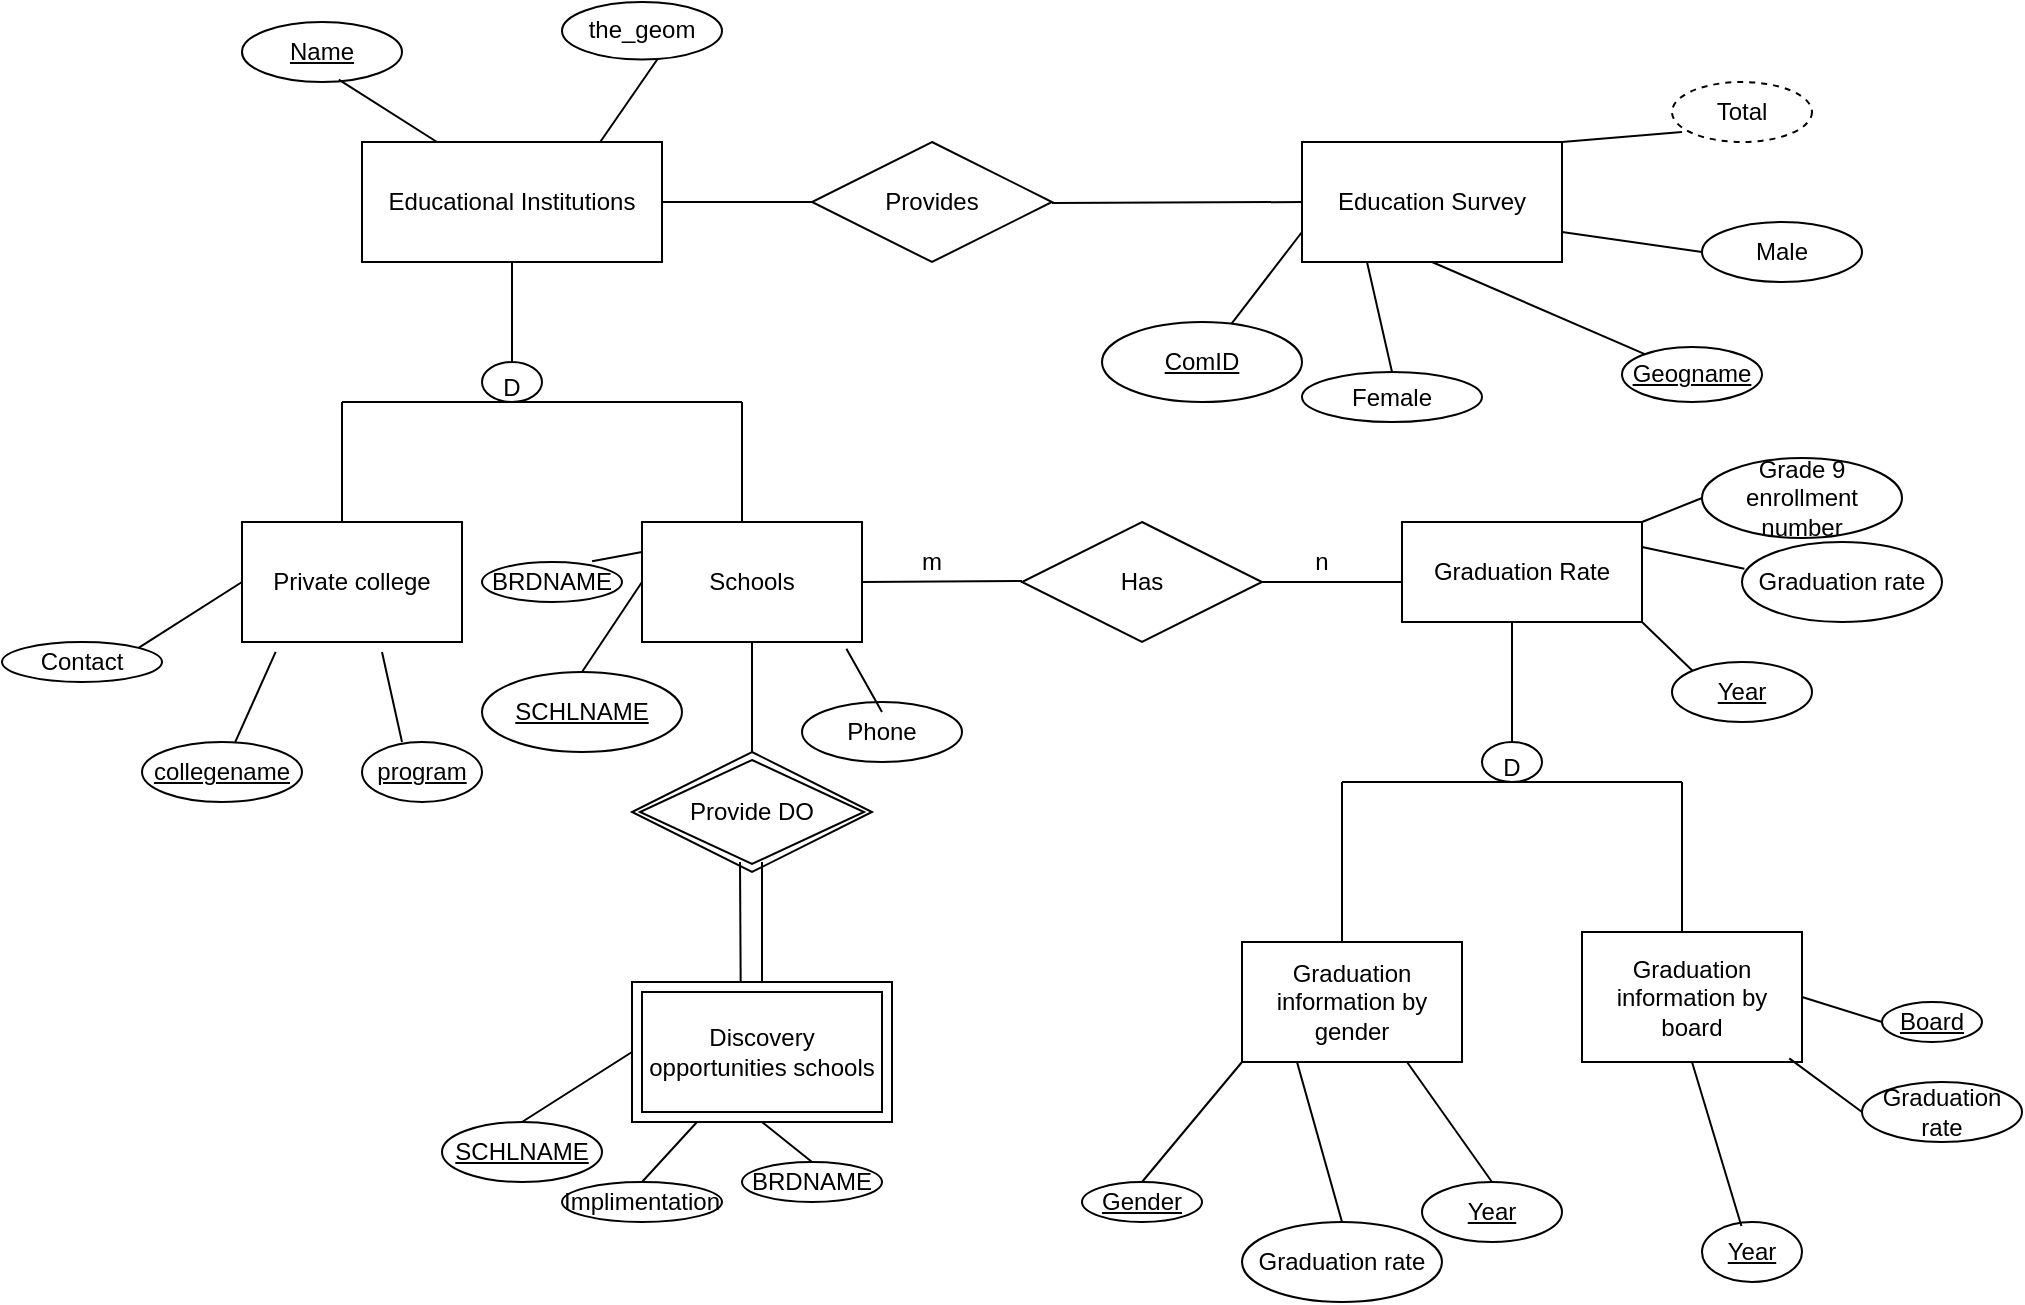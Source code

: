 <mxfile type="device" version="12.6.6"><diagram id="c3iDaQl7ug4QlgYvs7DA" name="Page-1"><mxGraphModel grid="1" dx="2484" dy="768" gridSize="10" guides="1" tooltips="1" connect="1" arrows="1" fold="1" page="1" pageScale="1" pageWidth="1100" pageHeight="850" math="0" shadow="0"><root><mxCell id="0"/><mxCell id="1" parent="0"/><mxCell id="LsVnC93Ihrhr6X8mvyPc-2" value="Educational Institutions" parent="1" vertex="1" style="whiteSpace=wrap;html=1;align=center;"><mxGeometry as="geometry" y="90" x="140" height="60" width="150"/></mxCell><mxCell id="LsVnC93Ihrhr6X8mvyPc-5" value="" parent="1" style="endArrow=none;html=1;rounded=0;exitX=0.5;exitY=1;exitDx=0;exitDy=0;" edge="1" source="LsVnC93Ihrhr6X8mvyPc-2"><mxGeometry as="geometry" relative="1"><mxPoint as="sourcePoint" y="170" x="140"/><mxPoint as="targetPoint" y="210" x="215"/></mxGeometry></mxCell><mxCell id="LsVnC93Ihrhr6X8mvyPc-6" value="" parent="1" vertex="1" style="ellipse;whiteSpace=wrap;html=1;"><mxGeometry as="geometry" y="200" x="200" height="20" width="30"/></mxCell><mxCell id="LsVnC93Ihrhr6X8mvyPc-7" value="D" parent="1" vertex="1" style="text;html=1;strokeColor=none;fillColor=none;align=center;verticalAlign=middle;whiteSpace=wrap;rounded=0;"><mxGeometry as="geometry" y="205" x="200" height="15" width="30"/></mxCell><mxCell id="LsVnC93Ihrhr6X8mvyPc-10" value="" parent="1" style="endArrow=none;html=1;" edge="1"><mxGeometry as="geometry" height="50" width="50" relative="1"><mxPoint as="sourcePoint" y="220" x="130"/><mxPoint as="targetPoint" y="220" x="330"/></mxGeometry></mxCell><mxCell id="LsVnC93Ihrhr6X8mvyPc-11" value="" parent="1" style="endArrow=none;html=1;" edge="1"><mxGeometry as="geometry" height="50" width="50" relative="1"><mxPoint as="sourcePoint" y="280" x="130"/><mxPoint as="targetPoint" y="220" x="130"/></mxGeometry></mxCell><mxCell id="LsVnC93Ihrhr6X8mvyPc-12" value="" parent="1" style="endArrow=none;html=1;" edge="1"><mxGeometry as="geometry" height="50" width="50" relative="1"><mxPoint as="sourcePoint" y="280" x="330"/><mxPoint as="targetPoint" y="220" x="330"/></mxGeometry></mxCell><mxCell id="LsVnC93Ihrhr6X8mvyPc-13" value="Private college" parent="1" vertex="1" style="whiteSpace=wrap;html=1;align=center;"><mxGeometry as="geometry" y="280" x="80" height="60" width="110"/></mxCell><mxCell id="LsVnC93Ihrhr6X8mvyPc-14" value="Schools" parent="1" vertex="1" style="whiteSpace=wrap;html=1;align=center;"><mxGeometry as="geometry" y="280" x="280" height="60" width="110"/></mxCell><mxCell id="LsVnC93Ihrhr6X8mvyPc-15" value="" parent="1" style="endArrow=none;html=1;rounded=0;exitX=0.5;exitY=1;exitDx=0;exitDy=0;" edge="1" source="LsVnC93Ihrhr6X8mvyPc-14" target="LsVnC93Ihrhr6X8mvyPc-16"><mxGeometry as="geometry" relative="1"><mxPoint as="sourcePoint" y="360" x="330"/><mxPoint as="targetPoint" y="360" x="240"/></mxGeometry></mxCell><mxCell id="LsVnC93Ihrhr6X8mvyPc-16" value="Provide DO" parent="1" vertex="1" style="shape=rhombus;double=1;perimeter=rhombusPerimeter;whiteSpace=wrap;html=1;align=center;"><mxGeometry as="geometry" y="395" x="275" height="60" width="120"/></mxCell><mxCell id="LsVnC93Ihrhr6X8mvyPc-17" value="Discovery opportunities schools" parent="1" vertex="1" style="shape=ext;margin=3;double=1;whiteSpace=wrap;html=1;align=center;"><mxGeometry as="geometry" y="510" x="275" height="70" width="130"/></mxCell><mxCell id="LsVnC93Ihrhr6X8mvyPc-18" value="" parent="1" style="endArrow=none;html=1;rounded=0;entryX=0.5;entryY=0;entryDx=0;entryDy=0;" edge="1" target="LsVnC93Ihrhr6X8mvyPc-17"><mxGeometry as="geometry" relative="1"><mxPoint as="sourcePoint" y="450" x="340"/><mxPoint as="targetPoint" y="600" x="230"/></mxGeometry></mxCell><mxCell id="LsVnC93Ihrhr6X8mvyPc-19" value="" parent="1" style="endArrow=none;html=1;rounded=0;entryX=0.418;entryY=0.003;entryDx=0;entryDy=0;entryPerimeter=0;" edge="1" target="LsVnC93Ihrhr6X8mvyPc-17"><mxGeometry as="geometry" relative="1"><mxPoint as="sourcePoint" y="450" x="329"/><mxPoint as="targetPoint" y="620" x="240"/></mxGeometry></mxCell><mxCell id="LsVnC93Ihrhr6X8mvyPc-20" value="Has" parent="1" vertex="1" style="shape=rhombus;perimeter=rhombusPerimeter;whiteSpace=wrap;html=1;align=center;"><mxGeometry as="geometry" y="280" x="470" height="60" width="120"/></mxCell><mxCell id="LsVnC93Ihrhr6X8mvyPc-21" value="Graduation Rate" parent="1" vertex="1" style="whiteSpace=wrap;html=1;align=center;"><mxGeometry as="geometry" y="280" x="660" height="50" width="120"/></mxCell><mxCell id="LsVnC93Ihrhr6X8mvyPc-22" value="" parent="1" style="endArrow=none;html=1;rounded=0;" edge="1"><mxGeometry as="geometry" relative="1"><mxPoint as="sourcePoint" y="310" x="390"/><mxPoint as="targetPoint" y="309.5" x="470"/></mxGeometry></mxCell><mxCell id="LsVnC93Ihrhr6X8mvyPc-23" value="" parent="1" style="endArrow=none;html=1;rounded=0;" edge="1"><mxGeometry as="geometry" relative="1"><mxPoint as="sourcePoint" y="310" x="590"/><mxPoint as="targetPoint" y="310" x="660"/></mxGeometry></mxCell><mxCell id="LsVnC93Ihrhr6X8mvyPc-24" value="n" parent="1" vertex="1" style="text;html=1;strokeColor=none;fillColor=none;align=center;verticalAlign=middle;whiteSpace=wrap;rounded=0;"><mxGeometry as="geometry" y="290" x="600" height="20" width="40"/></mxCell><mxCell id="LsVnC93Ihrhr6X8mvyPc-25" value="m" parent="1" vertex="1" style="text;html=1;strokeColor=none;fillColor=none;align=center;verticalAlign=middle;whiteSpace=wrap;rounded=0;"><mxGeometry as="geometry" y="290" x="405" height="20" width="40"/></mxCell><mxCell id="LsVnC93Ihrhr6X8mvyPc-26" value="" parent="1" vertex="1" style="ellipse;whiteSpace=wrap;html=1;"><mxGeometry as="geometry" y="390" x="700" height="20" width="30"/></mxCell><mxCell id="LsVnC93Ihrhr6X8mvyPc-27" value="D" parent="1" vertex="1" style="text;html=1;strokeColor=none;fillColor=none;align=center;verticalAlign=middle;whiteSpace=wrap;rounded=0;"><mxGeometry as="geometry" y="395" x="700" height="15" width="30"/></mxCell><mxCell id="LsVnC93Ihrhr6X8mvyPc-28" value="" parent="1" style="endArrow=none;html=1;rounded=0;exitX=0.5;exitY=1;exitDx=0;exitDy=0;" edge="1"><mxGeometry as="geometry" relative="1"><mxPoint as="sourcePoint" y="330" x="715"/><mxPoint as="targetPoint" y="390" x="715"/></mxGeometry></mxCell><mxCell id="LsVnC93Ihrhr6X8mvyPc-30" value="" parent="1" style="endArrow=none;html=1;rounded=0;" edge="1"><mxGeometry as="geometry" relative="1"><mxPoint as="sourcePoint" y="490" x="630"/><mxPoint as="targetPoint" y="410" x="630"/></mxGeometry></mxCell><mxCell id="LsVnC93Ihrhr6X8mvyPc-31" value="" parent="1" style="endArrow=none;html=1;rounded=0;" edge="1"><mxGeometry as="geometry" relative="1"><mxPoint as="sourcePoint" y="490" x="800"/><mxPoint as="targetPoint" y="410" x="800"/></mxGeometry></mxCell><mxCell id="LsVnC93Ihrhr6X8mvyPc-34" value="" parent="1" style="endArrow=none;html=1;rounded=0;" edge="1"><mxGeometry as="geometry" relative="1"><mxPoint as="sourcePoint" y="410" x="630"/><mxPoint as="targetPoint" y="410" x="800"/></mxGeometry></mxCell><mxCell id="LsVnC93Ihrhr6X8mvyPc-35" value="Graduation information by gender" parent="1" vertex="1" style="whiteSpace=wrap;html=1;align=center;"><mxGeometry as="geometry" y="490" x="580" height="60" width="110"/></mxCell><mxCell id="LsVnC93Ihrhr6X8mvyPc-36" value="Graduation information by board" parent="1" vertex="1" style="whiteSpace=wrap;html=1;align=center;"><mxGeometry as="geometry" y="485" x="750" height="65" width="110"/></mxCell><mxCell id="LsVnC93Ihrhr6X8mvyPc-37" value="Name" parent="1" vertex="1" style="ellipse;whiteSpace=wrap;html=1;align=center;fontStyle=4;"><mxGeometry as="geometry" y="30" x="80" height="30" width="80"/></mxCell><mxCell id="LsVnC93Ihrhr6X8mvyPc-38" value="" parent="1" style="endArrow=none;html=1;rounded=0;entryX=0.605;entryY=0.96;entryDx=0;entryDy=0;entryPerimeter=0;exitX=0.25;exitY=0;exitDx=0;exitDy=0;" edge="1" source="LsVnC93Ihrhr6X8mvyPc-2" target="LsVnC93Ihrhr6X8mvyPc-37"><mxGeometry as="geometry" relative="1"><mxPoint as="sourcePoint" y="85" x="152"/><mxPoint as="targetPoint" y="119.5" x="160"/></mxGeometry></mxCell><mxCell id="LsVnC93Ihrhr6X8mvyPc-39" value="" parent="1" style="endArrow=none;html=1;rounded=0;entryX=0.605;entryY=0.96;entryDx=0;entryDy=0;entryPerimeter=0;exitX=0.25;exitY=0;exitDx=0;exitDy=0;" edge="1" target="LsVnC93Ihrhr6X8mvyPc-40"><mxGeometry as="geometry" relative="1"><mxPoint as="sourcePoint" y="90" x="259.1"/><mxPoint as="targetPoint" y="58.8" x="210.0"/></mxGeometry></mxCell><mxCell id="LsVnC93Ihrhr6X8mvyPc-40" value="the_geom" parent="1" vertex="1" style="ellipse;whiteSpace=wrap;html=1;align=center;"><mxGeometry as="geometry" y="20" x="240" height="28.8" width="80"/></mxCell><mxCell id="LsVnC93Ihrhr6X8mvyPc-43" value="" parent="1" style="endArrow=none;html=1;rounded=0;entryX=0.153;entryY=1.083;entryDx=0;entryDy=0;entryPerimeter=0;" edge="1" source="LsVnC93Ihrhr6X8mvyPc-41" target="LsVnC93Ihrhr6X8mvyPc-13"><mxGeometry as="geometry" relative="1"><mxPoint as="sourcePoint" y="660" x="80"/><mxPoint as="targetPoint" y="660" x="240"/></mxGeometry></mxCell><mxCell id="LsVnC93Ihrhr6X8mvyPc-41" value="collegename" parent="1" vertex="1" style="ellipse;whiteSpace=wrap;html=1;align=center;fontStyle=4;"><mxGeometry as="geometry" y="390" x="30" height="30" width="80"/></mxCell><mxCell id="LsVnC93Ihrhr6X8mvyPc-45" value="program" parent="1" vertex="1" style="ellipse;whiteSpace=wrap;html=1;align=center;fontStyle=4;"><mxGeometry as="geometry" y="390" x="140" height="30" width="60"/></mxCell><mxCell id="LsVnC93Ihrhr6X8mvyPc-46" value="" parent="1" style="endArrow=none;html=1;rounded=0;" edge="1"><mxGeometry as="geometry" relative="1"><mxPoint as="sourcePoint" y="389.996" x="159.999"/><mxPoint as="targetPoint" y="345" x="150"/></mxGeometry></mxCell><mxCell id="LsVnC93Ihrhr6X8mvyPc-47" value="Contact" parent="1" vertex="1" style="ellipse;whiteSpace=wrap;html=1;align=center;"><mxGeometry as="geometry" y="340" x="-40" height="20" width="80"/></mxCell><mxCell id="LsVnC93Ihrhr6X8mvyPc-48" value="" parent="1" style="endArrow=none;html=1;rounded=0;entryX=0;entryY=0.5;entryDx=0;entryDy=0;exitX=1;exitY=0;exitDx=0;exitDy=0;" edge="1" source="LsVnC93Ihrhr6X8mvyPc-47" target="LsVnC93Ihrhr6X8mvyPc-13"><mxGeometry as="geometry" relative="1"><mxPoint as="sourcePoint" y="400.194" x="86.416"/><mxPoint as="targetPoint" y="354.98" x="106.83"/></mxGeometry></mxCell><mxCell id="LsVnC93Ihrhr6X8mvyPc-49" value="SCHLNAME" parent="1" vertex="1" style="ellipse;whiteSpace=wrap;html=1;align=center;fontStyle=4;"><mxGeometry as="geometry" y="355" x="200" height="40" width="100"/></mxCell><mxCell id="LsVnC93Ihrhr6X8mvyPc-50" value="" parent="1" style="endArrow=none;html=1;rounded=0;entryX=0;entryY=0.5;entryDx=0;entryDy=0;exitX=0.5;exitY=0;exitDx=0;exitDy=0;" edge="1" source="LsVnC93Ihrhr6X8mvyPc-49" target="LsVnC93Ihrhr6X8mvyPc-14"><mxGeometry as="geometry" relative="1"><mxPoint as="sourcePoint" y="600" x="-30"/><mxPoint as="targetPoint" y="600" x="130"/></mxGeometry></mxCell><mxCell id="LsVnC93Ihrhr6X8mvyPc-51" value="BRDNAME" parent="1" vertex="1" style="ellipse;whiteSpace=wrap;html=1;align=center;"><mxGeometry as="geometry" y="300" x="200" height="20" width="70"/></mxCell><mxCell id="LsVnC93Ihrhr6X8mvyPc-52" value="" parent="1" style="endArrow=none;html=1;rounded=0;entryX=0;entryY=0.25;entryDx=0;entryDy=0;exitX=0.786;exitY=-0.02;exitDx=0;exitDy=0;exitPerimeter=0;" edge="1" source="LsVnC93Ihrhr6X8mvyPc-51" target="LsVnC93Ihrhr6X8mvyPc-14"><mxGeometry as="geometry" relative="1"><mxPoint as="sourcePoint" y="410.194" x="96.416"/><mxPoint as="targetPoint" y="364.98" x="116.83"/></mxGeometry></mxCell><mxCell id="LsVnC93Ihrhr6X8mvyPc-54" value="Phone&lt;span style=&quot;display: inline ; float: none ; background-color: rgb(248 , 249 , 250) ; color: transparent ; font-family: monospace ; font-size: 0px ; font-style: normal ; font-variant: normal ; font-weight: 400 ; letter-spacing: normal ; text-align: left ; text-decoration: none ; text-indent: 0px ; text-transform: none ; white-space: nowrap ; word-break: break-all ; word-spacing: 0px&quot;&gt;%3CmxGraphModel%3E%3Croot%3E%3CmxCell%20id%3D%220%22%2F%3E%3CmxCell%20id%3D%221%22%20parent%3D%220%22%2F%3E%3CmxCell%20id%3D%222%22%20value%3D%22%22%20parent%3D%221%22%20style%3D%22endArrow%3Dnone%3Bhtml%3D1%3Brounded%3D0%3BentryX%3D0.153%3BentryY%3D1.083%3BentryDx%3D0%3BentryDy%3D0%3BentryPerimeter%3D0%3B%22%20edge%3D%221%22%3E%3CmxGeometry%20as%3D%22geometry%22%20relative%3D%221%22%3E%3CmxPoint%20as%3D%22sourcePoint%22%20y%3D%22390.194%22%20x%3D%2276.416%22%2F%3E%3CmxPoint%20as%3D%22targetPoint%22%20y%3D%22344.98%22%20x%3D%2296.83%22%2F%3E%3C%2FmxGeometry%3E%3C%2FmxCell%3E%3C%2Froot%3E%3C%2FmxGraphModel%3E&lt;/span&gt;" parent="1" vertex="1" style="ellipse;whiteSpace=wrap;html=1;align=center;"><mxGeometry as="geometry" y="370" x="360" height="30" width="80"/></mxCell><mxCell id="LsVnC93Ihrhr6X8mvyPc-55" value="" parent="1" style="endArrow=none;html=1;rounded=0;entryX=0.929;entryY=1.057;entryDx=0;entryDy=0;entryPerimeter=0;" edge="1" target="LsVnC93Ihrhr6X8mvyPc-14"><mxGeometry as="geometry" relative="1"><mxPoint as="sourcePoint" y="375" x="400"/><mxPoint as="targetPoint" y="374.98" x="126.83"/></mxGeometry></mxCell><mxCell id="LsVnC93Ihrhr6X8mvyPc-56" value="SCHLNAME" parent="1" vertex="1" style="ellipse;whiteSpace=wrap;html=1;align=center;fontStyle=4;"><mxGeometry as="geometry" y="580" x="180" height="30" width="80"/></mxCell><mxCell id="LsVnC93Ihrhr6X8mvyPc-57" value="BRDNAME" parent="1" vertex="1" style="ellipse;whiteSpace=wrap;html=1;align=center;"><mxGeometry as="geometry" y="600" x="330" height="20" width="70"/></mxCell><mxCell id="LsVnC93Ihrhr6X8mvyPc-58" value="" parent="1" style="endArrow=none;html=1;rounded=0;entryX=0;entryY=0.5;entryDx=0;entryDy=0;exitX=0.5;exitY=0;exitDx=0;exitDy=0;" edge="1" source="LsVnC93Ihrhr6X8mvyPc-56" target="LsVnC93Ihrhr6X8mvyPc-17"><mxGeometry as="geometry" relative="1"><mxPoint as="sourcePoint" y="365" x="260"/><mxPoint as="targetPoint" y="320" x="290"/></mxGeometry></mxCell><mxCell id="LsVnC93Ihrhr6X8mvyPc-59" value="" parent="1" style="endArrow=none;html=1;rounded=0;entryX=0.5;entryY=1;entryDx=0;entryDy=0;exitX=0.5;exitY=0;exitDx=0;exitDy=0;" edge="1" source="LsVnC93Ihrhr6X8mvyPc-57" target="LsVnC93Ihrhr6X8mvyPc-17"><mxGeometry as="geometry" relative="1"><mxPoint as="sourcePoint" y="375" x="270"/><mxPoint as="targetPoint" y="330" x="300"/></mxGeometry></mxCell><mxCell id="LsVnC93Ihrhr6X8mvyPc-60" value="Implimentation" parent="1" vertex="1" style="ellipse;whiteSpace=wrap;html=1;align=center;"><mxGeometry as="geometry" y="610" x="240" height="20" width="80"/></mxCell><mxCell id="LsVnC93Ihrhr6X8mvyPc-61" value="" parent="1" style="endArrow=none;html=1;rounded=0;entryX=0.25;entryY=1;entryDx=0;entryDy=0;exitX=0.5;exitY=0;exitDx=0;exitDy=0;" edge="1" source="LsVnC93Ihrhr6X8mvyPc-60" target="LsVnC93Ihrhr6X8mvyPc-17"><mxGeometry as="geometry" relative="1"><mxPoint as="sourcePoint" y="385" x="280"/><mxPoint as="targetPoint" y="340" x="310"/></mxGeometry></mxCell><mxCell id="LsVnC93Ihrhr6X8mvyPc-64" value="Education Survey" parent="1" vertex="1" style="whiteSpace=wrap;html=1;align=center;"><mxGeometry as="geometry" y="90" x="610" height="60" width="130"/></mxCell><mxCell id="LsVnC93Ihrhr6X8mvyPc-65" value="Provides" parent="1" vertex="1" style="shape=rhombus;perimeter=rhombusPerimeter;whiteSpace=wrap;html=1;align=center;"><mxGeometry as="geometry" y="90" x="365" height="60" width="120"/></mxCell><mxCell id="LsVnC93Ihrhr6X8mvyPc-66" value="" parent="1" style="endArrow=none;html=1;rounded=0;exitX=1;exitY=0.5;exitDx=0;exitDy=0;entryX=0;entryY=0.5;entryDx=0;entryDy=0;" edge="1" source="LsVnC93Ihrhr6X8mvyPc-2" target="LsVnC93Ihrhr6X8mvyPc-65"><mxGeometry as="geometry" relative="1"><mxPoint as="sourcePoint" y="650" x="110"/><mxPoint as="targetPoint" y="119" x="360"/></mxGeometry></mxCell><mxCell id="LsVnC93Ihrhr6X8mvyPc-67" value="" parent="1" style="endArrow=none;html=1;rounded=0;exitX=1;exitY=0.5;exitDx=0;exitDy=0;entryX=0;entryY=0.5;entryDx=0;entryDy=0;" edge="1" target="LsVnC93Ihrhr6X8mvyPc-64"><mxGeometry as="geometry" relative="1"><mxPoint as="sourcePoint" y="120.5" x="485"/><mxPoint as="targetPoint" y="119.5" x="555"/></mxGeometry></mxCell><mxCell id="LsVnC93Ihrhr6X8mvyPc-70" value="Geogname" parent="1" vertex="1" style="ellipse;whiteSpace=wrap;html=1;align=center;fontStyle=4;"><mxGeometry as="geometry" y="192.5" x="770" height="27.5" width="70"/></mxCell><mxCell id="LsVnC93Ihrhr6X8mvyPc-71" value="Male" parent="1" vertex="1" style="ellipse;whiteSpace=wrap;html=1;align=center;"><mxGeometry as="geometry" y="130" x="810" height="30" width="80"/></mxCell><mxCell id="LsVnC93Ihrhr6X8mvyPc-73" value="Female" parent="1" vertex="1" style="ellipse;whiteSpace=wrap;html=1;align=center;"><mxGeometry as="geometry" y="205" x="610" height="25" width="90"/></mxCell><mxCell id="LsVnC93Ihrhr6X8mvyPc-75" value="" parent="1" style="endArrow=none;html=1;rounded=0;entryX=0.5;entryY=1;entryDx=0;entryDy=0;" edge="1" source="LsVnC93Ihrhr6X8mvyPc-70" target="LsVnC93Ihrhr6X8mvyPc-64"><mxGeometry as="geometry" relative="1"><mxPoint as="sourcePoint" y="240" x="340"/><mxPoint as="targetPoint" y="225" x="570"/></mxGeometry></mxCell><mxCell id="LsVnC93Ihrhr6X8mvyPc-77" value="" parent="1" style="endArrow=none;html=1;rounded=0;entryX=0.25;entryY=1;entryDx=0;entryDy=0;exitX=0.5;exitY=0;exitDx=0;exitDy=0;" edge="1" source="LsVnC93Ihrhr6X8mvyPc-73" target="LsVnC93Ihrhr6X8mvyPc-64"><mxGeometry as="geometry" relative="1"><mxPoint as="sourcePoint" y="207.895" x="795.842"/><mxPoint as="targetPoint" y="160" x="685"/></mxGeometry></mxCell><mxCell id="LsVnC93Ihrhr6X8mvyPc-78" value="" parent="1" style="endArrow=none;html=1;rounded=0;entryX=1;entryY=0.75;entryDx=0;entryDy=0;exitX=0;exitY=0.5;exitDx=0;exitDy=0;" edge="1" source="LsVnC93Ihrhr6X8mvyPc-71" target="LsVnC93Ihrhr6X8mvyPc-64"><mxGeometry as="geometry" relative="1"><mxPoint as="sourcePoint" y="217.895" x="805.842"/><mxPoint as="targetPoint" y="170" x="695"/></mxGeometry></mxCell><mxCell id="LsVnC93Ihrhr6X8mvyPc-79" value="" parent="1" style="endArrow=none;html=1;rounded=0;entryX=1;entryY=0;entryDx=0;entryDy=0;exitX=0;exitY=0.5;exitDx=0;exitDy=0;" edge="1" target="LsVnC93Ihrhr6X8mvyPc-64"><mxGeometry as="geometry" relative="1"><mxPoint as="sourcePoint" y="85" x="800"/><mxPoint as="targetPoint" y="180" x="705"/></mxGeometry></mxCell><mxCell id="LsVnC93Ihrhr6X8mvyPc-80" value="Year" parent="1" vertex="1" style="ellipse;whiteSpace=wrap;html=1;align=center;fontStyle=4;"><mxGeometry as="geometry" y="350" x="795" height="30" width="70"/></mxCell><mxCell id="LsVnC93Ihrhr6X8mvyPc-81" value="Graduation rate" parent="1" vertex="1" style="ellipse;whiteSpace=wrap;html=1;align=center;"><mxGeometry as="geometry" y="290" x="830" height="40" width="100"/></mxCell><mxCell id="LsVnC93Ihrhr6X8mvyPc-82" value="Grade 9 enrollment number" parent="1" vertex="1" style="ellipse;whiteSpace=wrap;html=1;align=center;"><mxGeometry as="geometry" y="248" x="810" height="40" width="100"/></mxCell><mxCell id="LsVnC93Ihrhr6X8mvyPc-83" value="" parent="1" style="endArrow=none;html=1;rounded=0;entryX=1;entryY=1;entryDx=0;entryDy=0;exitX=0;exitY=0;exitDx=0;exitDy=0;" edge="1" source="LsVnC93Ihrhr6X8mvyPc-80" target="LsVnC93Ihrhr6X8mvyPc-21"><mxGeometry as="geometry" relative="1"><mxPoint as="sourcePoint" y="830" x="110"/><mxPoint as="targetPoint" y="400" x="570"/></mxGeometry></mxCell><mxCell id="LsVnC93Ihrhr6X8mvyPc-84" value="" parent="1" style="endArrow=none;html=1;rounded=0;entryX=1;entryY=0.25;entryDx=0;entryDy=0;exitX=0.012;exitY=0.335;exitDx=0;exitDy=0;exitPerimeter=0;" edge="1" source="LsVnC93Ihrhr6X8mvyPc-81" target="LsVnC93Ihrhr6X8mvyPc-21"><mxGeometry as="geometry" relative="1"><mxPoint as="sourcePoint" y="364.393" x="815.251"/><mxPoint as="targetPoint" y="340" x="790"/></mxGeometry></mxCell><mxCell id="LsVnC93Ihrhr6X8mvyPc-85" value="" parent="1" style="endArrow=none;html=1;rounded=0;entryX=1;entryY=0;entryDx=0;entryDy=0;exitX=0;exitY=0.5;exitDx=0;exitDy=0;" edge="1" source="LsVnC93Ihrhr6X8mvyPc-82" target="LsVnC93Ihrhr6X8mvyPc-21"><mxGeometry as="geometry" relative="1"><mxPoint as="sourcePoint" y="374.393" x="825.251"/><mxPoint as="targetPoint" y="350" x="800"/></mxGeometry></mxCell><mxCell id="LsVnC93Ihrhr6X8mvyPc-86" value="Year" parent="1" vertex="1" style="ellipse;whiteSpace=wrap;html=1;align=center;fontStyle=4;"><mxGeometry as="geometry" y="610" x="670" height="30" width="70"/></mxCell><mxCell id="LsVnC93Ihrhr6X8mvyPc-87" value="Graduation rate" parent="1" vertex="1" style="ellipse;whiteSpace=wrap;html=1;align=center;"><mxGeometry as="geometry" y="630" x="580" height="40" width="100"/></mxCell><mxCell id="LsVnC93Ihrhr6X8mvyPc-88" value="Year" parent="1" vertex="1" style="ellipse;whiteSpace=wrap;html=1;align=center;fontStyle=4;"><mxGeometry as="geometry" y="630" x="810" height="30" width="50"/></mxCell><mxCell id="LsVnC93Ihrhr6X8mvyPc-89" value="Graduation rate" parent="1" vertex="1" style="ellipse;whiteSpace=wrap;html=1;align=center;"><mxGeometry as="geometry" y="560" x="890" height="30" width="80"/></mxCell><mxCell id="LsVnC93Ihrhr6X8mvyPc-90" value="" parent="1" style="endArrow=none;html=1;rounded=0;entryX=0.25;entryY=1;entryDx=0;entryDy=0;exitX=0.5;exitY=0;exitDx=0;exitDy=0;" edge="1" source="LsVnC93Ihrhr6X8mvyPc-87" target="LsVnC93Ihrhr6X8mvyPc-35"><mxGeometry as="geometry" relative="1"><mxPoint as="sourcePoint" y="620" x="635"/><mxPoint as="targetPoint" y="589.1" x="588.8"/></mxGeometry></mxCell><mxCell id="LsVnC93Ihrhr6X8mvyPc-91" value="" parent="1" style="endArrow=none;html=1;rounded=0;entryX=0.75;entryY=1;entryDx=0;entryDy=0;exitX=0.5;exitY=0;exitDx=0;exitDy=0;" edge="1" source="LsVnC93Ihrhr6X8mvyPc-86" target="LsVnC93Ihrhr6X8mvyPc-35"><mxGeometry as="geometry" relative="1"><mxPoint as="sourcePoint" y="313.4" x="841.2"/><mxPoint as="targetPoint" y="302.5" x="790"/></mxGeometry></mxCell><mxCell id="LsVnC93Ihrhr6X8mvyPc-92" value="" parent="1" style="endArrow=none;html=1;rounded=0;entryX=0.5;entryY=1;entryDx=0;entryDy=0;exitX=0.394;exitY=0.067;exitDx=0;exitDy=0;exitPerimeter=0;" edge="1" source="LsVnC93Ihrhr6X8mvyPc-88" target="LsVnC93Ihrhr6X8mvyPc-36"><mxGeometry as="geometry" relative="1"><mxPoint as="sourcePoint" y="620" x="715"/><mxPoint as="targetPoint" y="560" x="672.5"/></mxGeometry></mxCell><mxCell id="LsVnC93Ihrhr6X8mvyPc-93" value="" parent="1" style="endArrow=none;html=1;rounded=0;entryX=0.942;entryY=0.972;entryDx=0;entryDy=0;exitX=0;exitY=0.5;exitDx=0;exitDy=0;entryPerimeter=0;" edge="1" source="LsVnC93Ihrhr6X8mvyPc-89" target="LsVnC93Ihrhr6X8mvyPc-36"><mxGeometry as="geometry" relative="1"><mxPoint as="sourcePoint" y="607.01" x="827.58"/><mxPoint as="targetPoint" y="560" x="815"/></mxGeometry></mxCell><mxCell id="LsVnC93Ihrhr6X8mvyPc-96" value="Gender" parent="1" vertex="1" style="ellipse;whiteSpace=wrap;html=1;align=center;fontStyle=4;"><mxGeometry as="geometry" y="610" x="500" height="20" width="60"/></mxCell><mxCell id="LsVnC93Ihrhr6X8mvyPc-97" value="Board" parent="1" vertex="1" style="ellipse;whiteSpace=wrap;html=1;align=center;fontStyle=4;"><mxGeometry as="geometry" y="520" x="900" height="20" width="50"/></mxCell><mxCell id="LsVnC93Ihrhr6X8mvyPc-98" value="" parent="1" style="endArrow=none;html=1;rounded=0;entryX=0;entryY=1;entryDx=0;entryDy=0;exitX=0.5;exitY=0;exitDx=0;exitDy=0;" edge="1" source="LsVnC93Ihrhr6X8mvyPc-96" target="LsVnC93Ihrhr6X8mvyPc-35"><mxGeometry as="geometry" relative="1"><mxPoint as="sourcePoint" y="640" x="640"/><mxPoint as="targetPoint" y="560" x="617.5"/></mxGeometry></mxCell><mxCell id="LsVnC93Ihrhr6X8mvyPc-99" value="" parent="1" style="endArrow=none;html=1;rounded=0;entryX=1;entryY=0.5;entryDx=0;entryDy=0;exitX=0;exitY=0.5;exitDx=0;exitDy=0;" edge="1" source="LsVnC93Ihrhr6X8mvyPc-97" target="LsVnC93Ihrhr6X8mvyPc-36"><mxGeometry as="geometry" relative="1"><mxPoint as="sourcePoint" y="650" x="650"/><mxPoint as="targetPoint" y="570" x="627.5"/></mxGeometry></mxCell><mxCell id="LsVnC93Ihrhr6X8mvyPc-101" value="Total" parent="1" vertex="1" style="ellipse;whiteSpace=wrap;html=1;align=center;dashed=1;"><mxGeometry as="geometry" y="60" x="795" height="30" width="70"/></mxCell><mxCell id="LsVnC93Ihrhr6X8mvyPc-103" value="ComID" parent="1" vertex="1" style="ellipse;whiteSpace=wrap;html=1;align=center;fontStyle=4;"><mxGeometry as="geometry" y="180" x="510" height="40" width="100"/></mxCell><mxCell id="LsVnC93Ihrhr6X8mvyPc-104" value="" parent="1" style="endArrow=none;html=1;rounded=0;exitX=0;exitY=0.75;exitDx=0;exitDy=0;" edge="1" source="LsVnC93Ihrhr6X8mvyPc-64" target="LsVnC93Ihrhr6X8mvyPc-103"><mxGeometry as="geometry" relative="1"><mxPoint as="sourcePoint" y="690" x="-40"/><mxPoint as="targetPoint" y="690" x="120"/></mxGeometry></mxCell></root></mxGraphModel></diagram></mxfile>